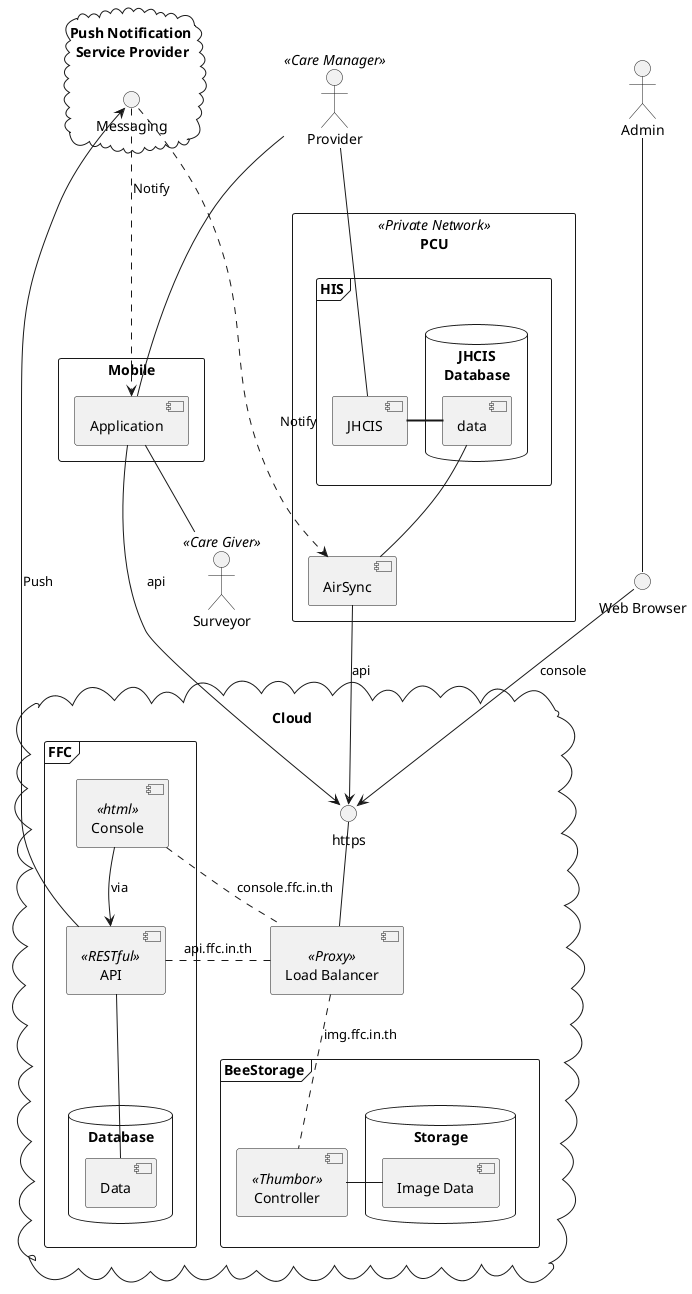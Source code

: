 @startuml
skinparam monochrome true

rectangle "PCU" <<Private Network>> {
    [AirSync] as AirSync
    frame "HIS" {
        [JHCIS] as J
        database "JHCIS\nDatabase" {
            [data] as JDB
        }
    }
    AirSync -up- JDB
    JDB = J
}

cloud Cloud {
  frame FFC {
      [API] <<RESTful>> as API
      database "Database" {
        [Data]
      }
      [Console] <<html>>
      Console --> API : via
      API -down- Data
  }
  frame "BeeStorage" {
      [Controller] <<Thumbor>> as Img
       database "Storage" {
          [Image Data] as ImgData
       }
        Img - ImgData
  }
  () https
  [Load Balancer] <<Proxy>> as Proxy
  Proxy -up- https
  Proxy -left. API : api.ffc.in.th
  Proxy -. Img : img.ffc.in.th

  [Console] .. Proxy : console.ffc.in.th

}

cloud "Push Notification \nService Provider" {
   () Messaging
}

rectangle Mobile {
    [Application] as app
}

API --> Messaging : Push
Messaging ..> app : Notify
Messaging ...> AirSync : Notify

AirSync ---> https : api
app ---> https : api

actor "HealthCare\n Provider" as Provider
Provider <<Care Manager>>
Provider -- J
Provider - app

actor Surveyor
Surveyor <<Care Giver>>
app -- Surveyor

actor Admin
() "Web Browser" as web
web -up-- Admin
web --> https : console

@enduml
